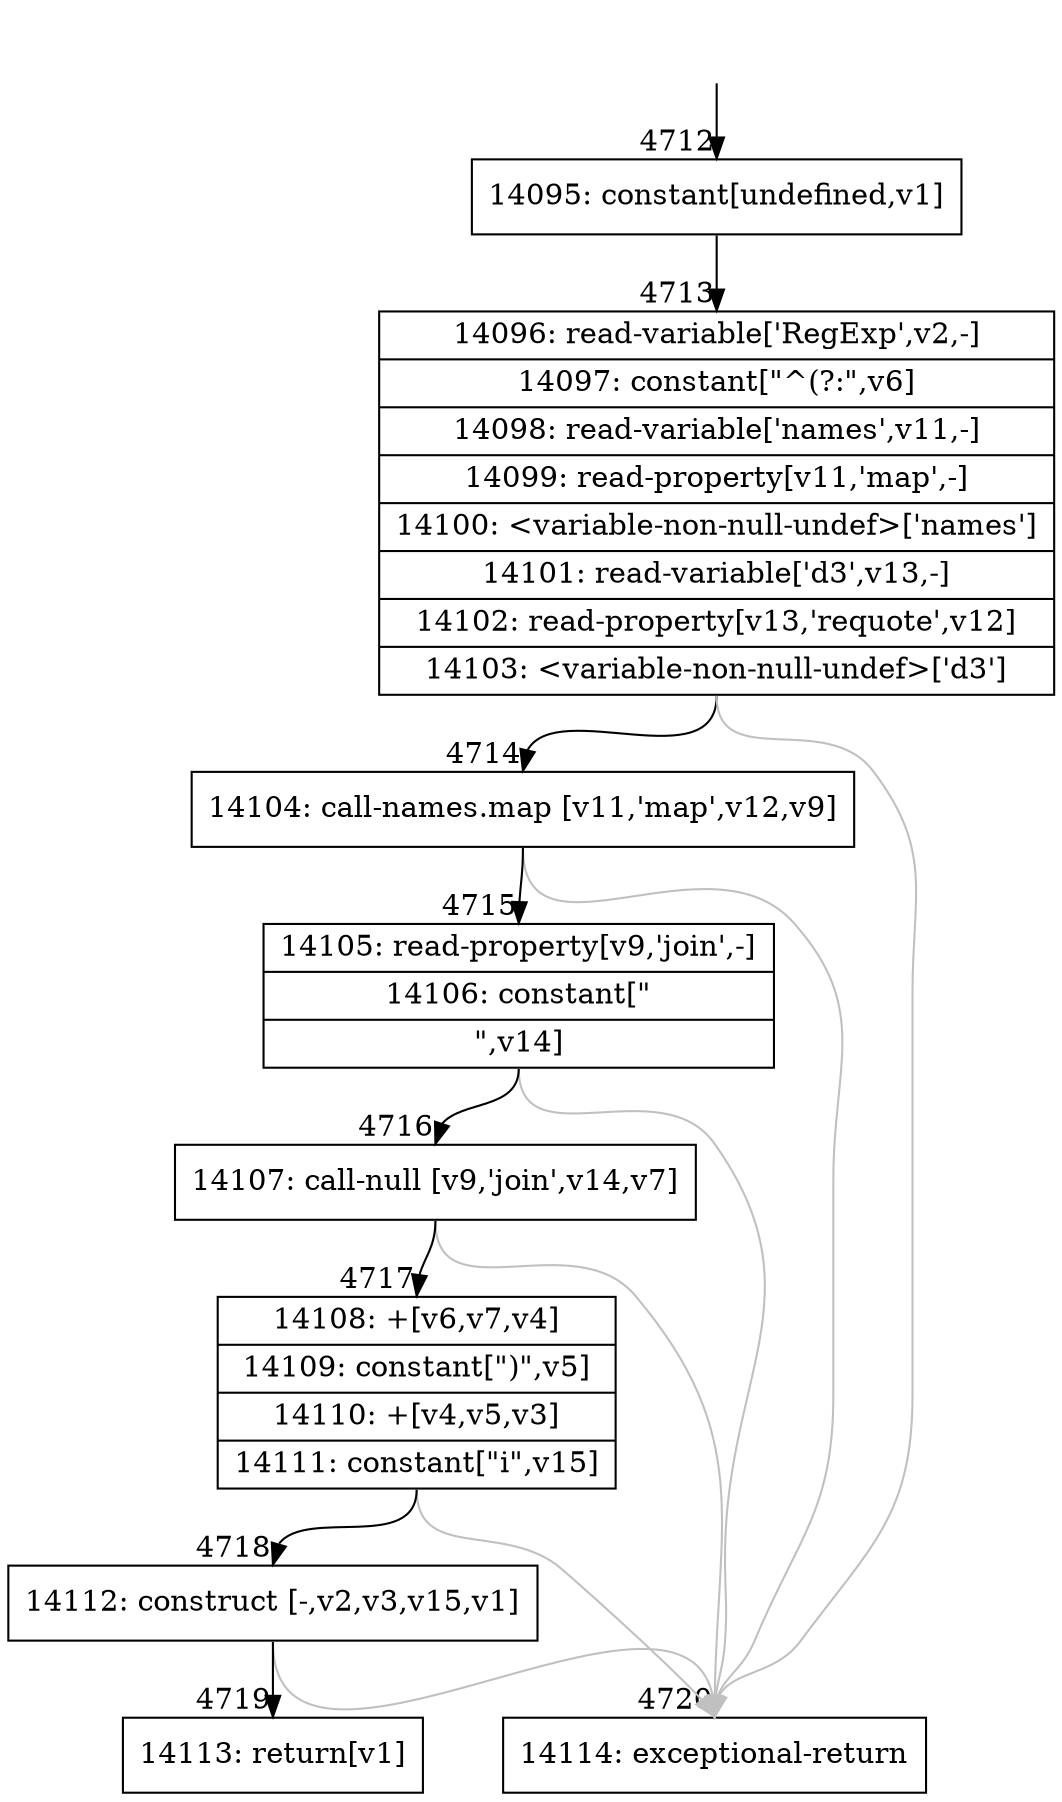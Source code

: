 digraph {
rankdir="TD"
BB_entry441[shape=none,label=""];
BB_entry441 -> BB4712 [tailport=s, headport=n, headlabel="    4712"]
BB4712 [shape=record label="{14095: constant[undefined,v1]}" ] 
BB4712 -> BB4713 [tailport=s, headport=n, headlabel="      4713"]
BB4713 [shape=record label="{14096: read-variable['RegExp',v2,-]|14097: constant[\"^(?:\",v6]|14098: read-variable['names',v11,-]|14099: read-property[v11,'map',-]|14100: \<variable-non-null-undef\>['names']|14101: read-variable['d3',v13,-]|14102: read-property[v13,'requote',v12]|14103: \<variable-non-null-undef\>['d3']}" ] 
BB4713 -> BB4714 [tailport=s, headport=n, headlabel="      4714"]
BB4713 -> BB4720 [tailport=s, headport=n, color=gray, headlabel="      4720"]
BB4714 [shape=record label="{14104: call-names.map [v11,'map',v12,v9]}" ] 
BB4714 -> BB4715 [tailport=s, headport=n, headlabel="      4715"]
BB4714 -> BB4720 [tailport=s, headport=n, color=gray]
BB4715 [shape=record label="{14105: read-property[v9,'join',-]|14106: constant[\"|\",v14]}" ] 
BB4715 -> BB4716 [tailport=s, headport=n, headlabel="      4716"]
BB4715 -> BB4720 [tailport=s, headport=n, color=gray]
BB4716 [shape=record label="{14107: call-null [v9,'join',v14,v7]}" ] 
BB4716 -> BB4717 [tailport=s, headport=n, headlabel="      4717"]
BB4716 -> BB4720 [tailport=s, headport=n, color=gray]
BB4717 [shape=record label="{14108: +[v6,v7,v4]|14109: constant[\")\",v5]|14110: +[v4,v5,v3]|14111: constant[\"i\",v15]}" ] 
BB4717 -> BB4718 [tailport=s, headport=n, headlabel="      4718"]
BB4717 -> BB4720 [tailport=s, headport=n, color=gray]
BB4718 [shape=record label="{14112: construct [-,v2,v3,v15,v1]}" ] 
BB4718 -> BB4719 [tailport=s, headport=n, headlabel="      4719"]
BB4718 -> BB4720 [tailport=s, headport=n, color=gray]
BB4719 [shape=record label="{14113: return[v1]}" ] 
BB4720 [shape=record label="{14114: exceptional-return}" ] 
//#$~ 2730
}
